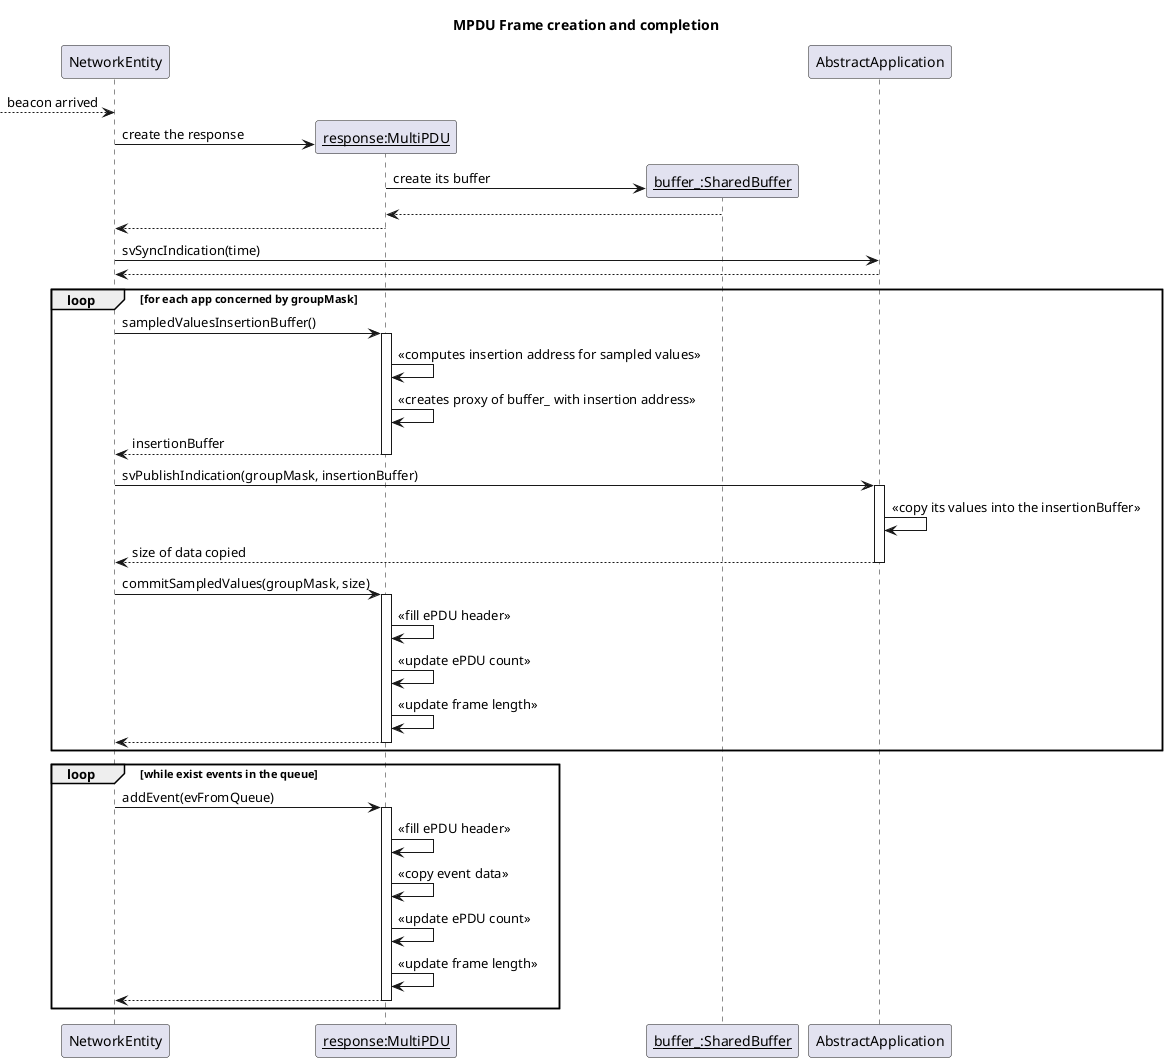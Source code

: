 @startuml
title MPDU Frame creation and completion

participant NetworkEntity as ne
participant "__response:MultiPDU__" as mpdu
participant "__buffer_:SharedBuffer__" as buf
participant AbstractApplication as aa

--> ne : beacon arrived
create mpdu
ne -> mpdu : create the response
create buf
mpdu -> buf : create its buffer
buf --> mpdu
mpdu --> ne

ne -> aa : svSyncIndication(time)
return

loop for each app concerned by groupMask
ne -> mpdu : sampledValuesInsertionBuffer()
activate mpdu
mpdu -> mpdu : <<computes insertion address for sampled values>>
mpdu -> mpdu : <<creates proxy of buffer_ with insertion address>>
return insertionBuffer
deactivate mpdu
ne -> aa : svPublishIndication(groupMask, insertionBuffer)
activate aa
aa -> aa : <<copy its values into the insertionBuffer>>
return size of data copied
deactivate aa
ne -> mpdu : commitSampledValues(groupMask, size)
activate mpdu
mpdu -> mpdu : <<fill ePDU header>>
mpdu -> mpdu : <<update ePDU count>>
mpdu -> mpdu : <<update frame length>>
return
deactivate mpdu
end loop

loop while exist events in the queue
ne -> mpdu : addEvent(evFromQueue)
activate mpdu
mpdu -> mpdu : <<fill ePDU header>>
mpdu -> mpdu : <<copy event data>>
mpdu -> mpdu : <<update ePDU count>>
mpdu -> mpdu : <<update frame length>>
return
deactivate mpdu
end loop


@enduml